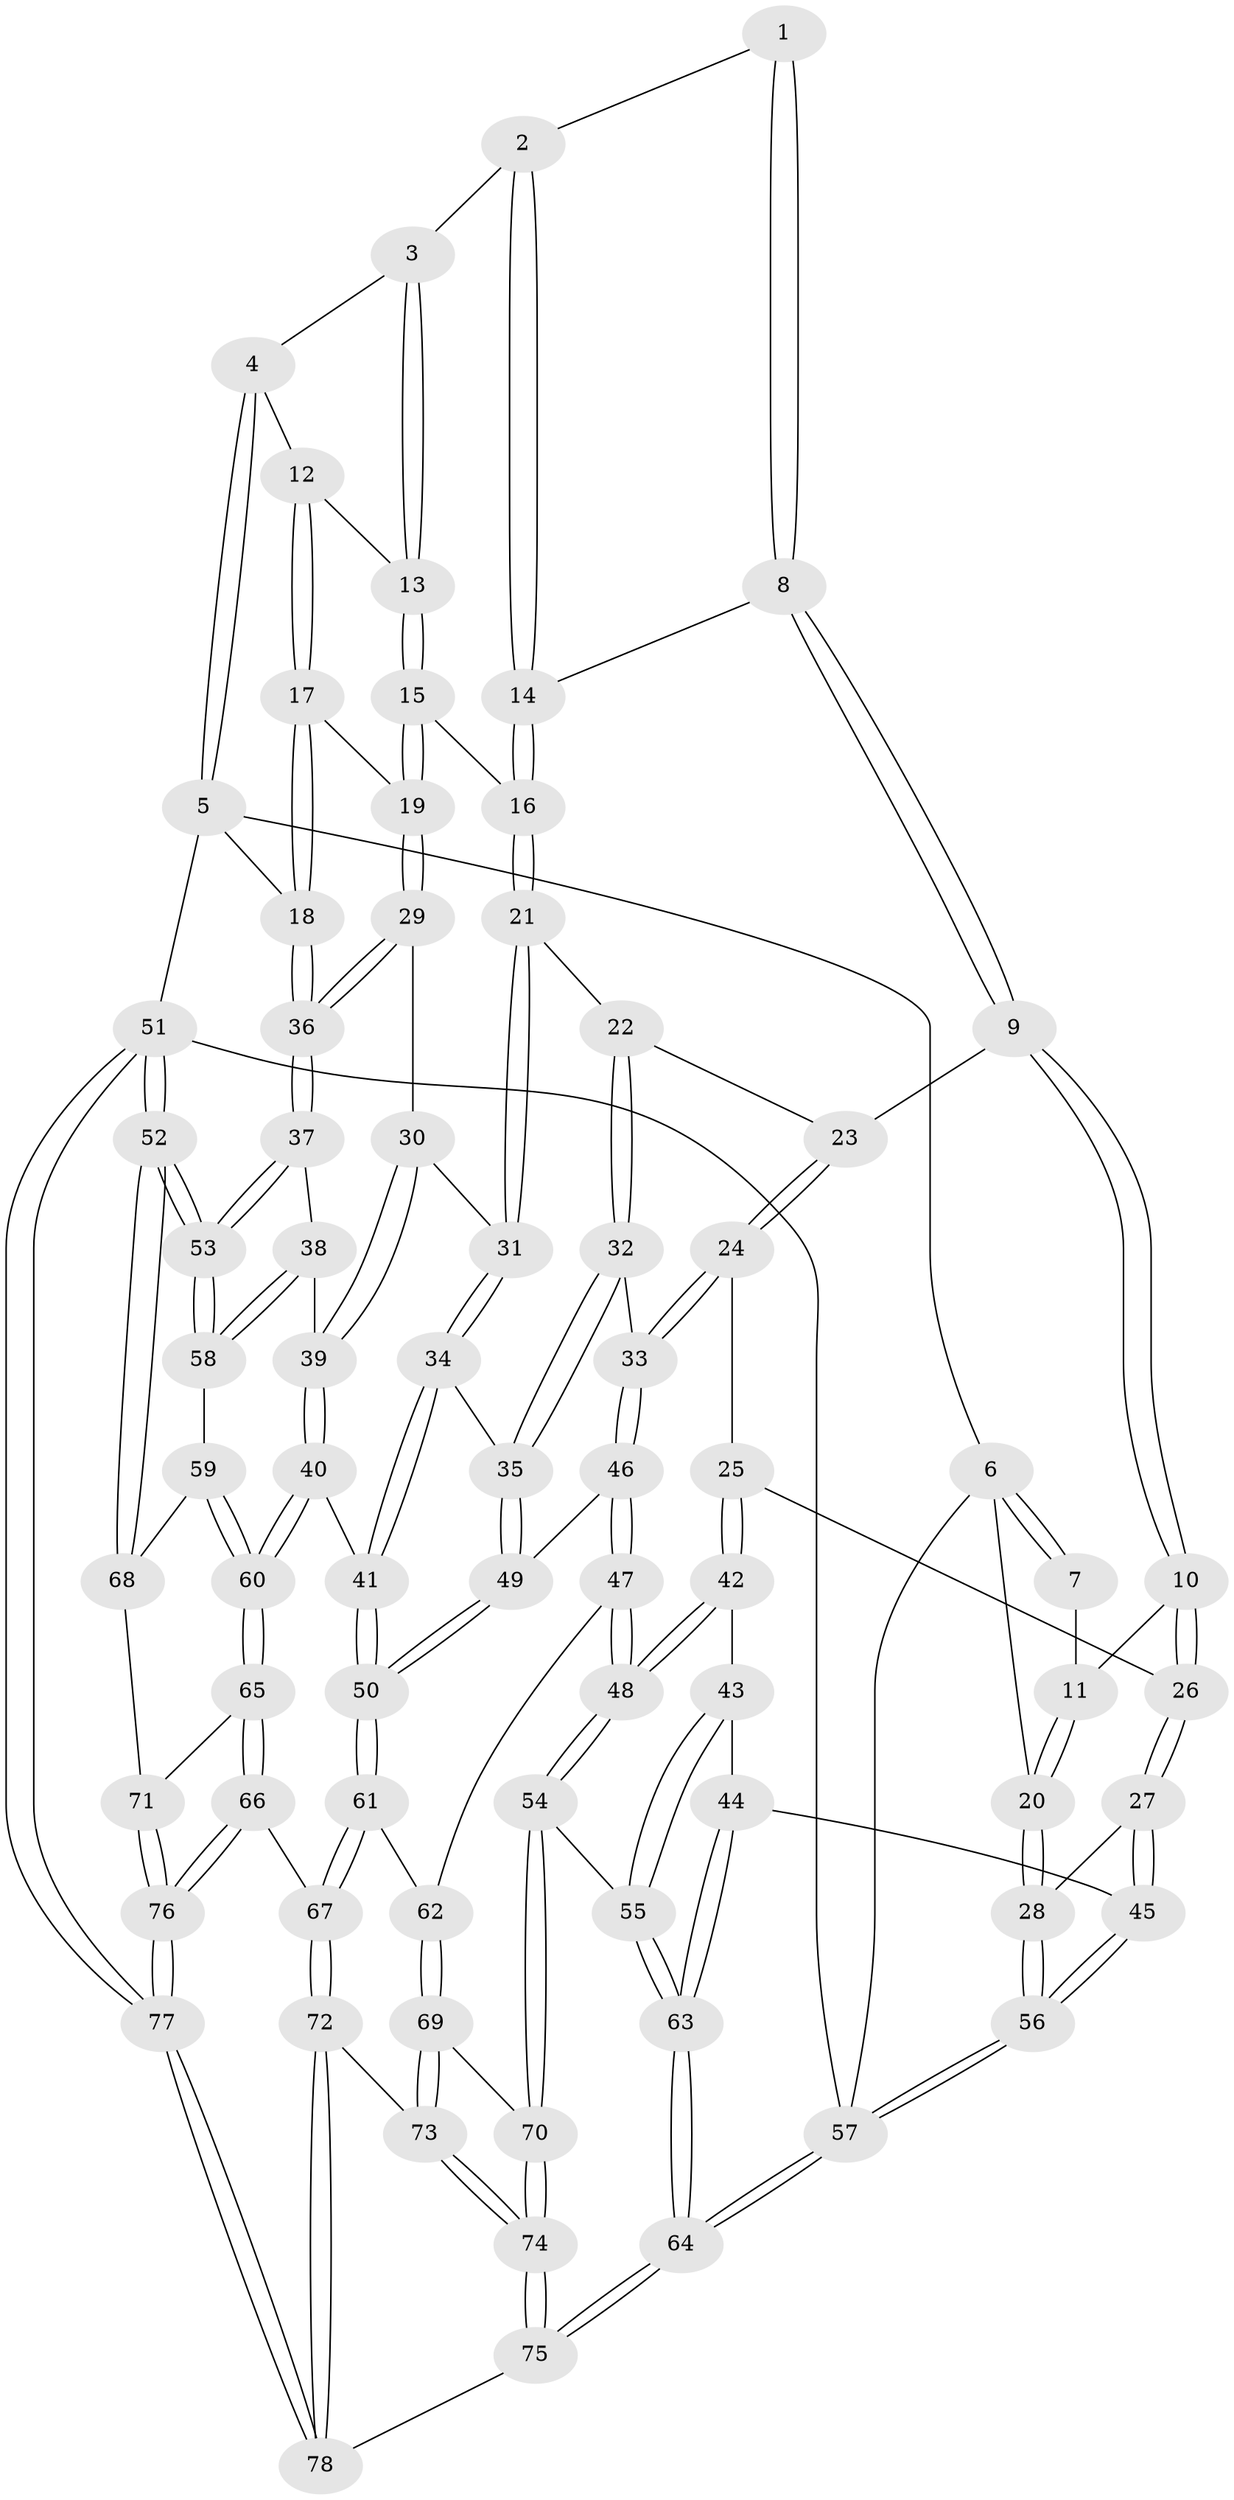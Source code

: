// Generated by graph-tools (version 1.1) at 2025/01/03/09/25 05:01:28]
// undirected, 78 vertices, 192 edges
graph export_dot {
graph [start="1"]
  node [color=gray90,style=filled];
  1 [pos="+0.32292726590094895+0"];
  2 [pos="+0.49863685314619277+0"];
  3 [pos="+0.5001288585877746+0"];
  4 [pos="+0.6417289472414884+0"];
  5 [pos="+1+0"];
  6 [pos="+0+0"];
  7 [pos="+0.26204237163784766+0"];
  8 [pos="+0.26267982163687487+0.17647562080607984"];
  9 [pos="+0.2518377097198306+0.1901827882642732"];
  10 [pos="+0.2375299713977876+0.19535772001949048"];
  11 [pos="+0.19183794606964888+0.1649767246449271"];
  12 [pos="+0.7575950709558101+0.10919557598300303"];
  13 [pos="+0.6962146829524103+0.15634653297320908"];
  14 [pos="+0.49744847418860494+0.11541719208715959"];
  15 [pos="+0.6335492880819127+0.2089648967371575"];
  16 [pos="+0.526804959539807+0.2134688645031879"];
  17 [pos="+0.7935924037396886+0.12859881677547164"];
  18 [pos="+1+0"];
  19 [pos="+0.8087265599053584+0.3161228564129234"];
  20 [pos="+0+0"];
  21 [pos="+0.5195826751459228+0.23533775035438698"];
  22 [pos="+0.4790840509861654+0.27887253861400274"];
  23 [pos="+0.2877017454872463+0.21812794284342385"];
  24 [pos="+0.3586996288605312+0.4030974525619373"];
  25 [pos="+0.3133386203180446+0.4150100444324206"];
  26 [pos="+0.16256507781124807+0.3559116032650694"];
  27 [pos="+0.022284845314519033+0.39545889548688035"];
  28 [pos="+0+0.35387755839922735"];
  29 [pos="+0.8261751521087736+0.34463419522111594"];
  30 [pos="+0.8251361353593982+0.3461298861212374"];
  31 [pos="+0.6753006435661807+0.4173734754572773"];
  32 [pos="+0.42748467915323546+0.37520509441308686"];
  33 [pos="+0.3979511530378876+0.40032858884838474"];
  34 [pos="+0.6692046584624728+0.4295598020729881"];
  35 [pos="+0.5904114280437777+0.46788879433720443"];
  36 [pos="+1+0.2677965848859113"];
  37 [pos="+1+0.3473393863793909"];
  38 [pos="+0.9249452105167659+0.5371647496143951"];
  39 [pos="+0.8457349127984555+0.5590245650629467"];
  40 [pos="+0.8168014823555957+0.6138761389684976"];
  41 [pos="+0.727180308907051+0.6111059955479429"];
  42 [pos="+0.2986973436803738+0.46046506863098635"];
  43 [pos="+0.2742642901319554+0.5065413586559429"];
  44 [pos="+0.15315193901355095+0.5846624860511749"];
  45 [pos="+0.13145393128575691+0.5657427619766354"];
  46 [pos="+0.45723904345585314+0.579949393194368"];
  47 [pos="+0.4316410575664518+0.6254121906857707"];
  48 [pos="+0.3953545946192768+0.6617242720920931"];
  49 [pos="+0.5512164187460568+0.5607144656309495"];
  50 [pos="+0.6676799596706239+0.6469471016953124"];
  51 [pos="+1+1"];
  52 [pos="+1+0.7263726100259456"];
  53 [pos="+1+0.6397293542468332"];
  54 [pos="+0.3898529539724757+0.6688078417737875"];
  55 [pos="+0.33420776716522194+0.6803650879466219"];
  56 [pos="+0+0.8779936753095485"];
  57 [pos="+0+1"];
  58 [pos="+1+0.6516477696370345"];
  59 [pos="+0.9424367046854063+0.6718074416071329"];
  60 [pos="+0.8609404468390217+0.6766104134863757"];
  61 [pos="+0.6499960229557687+0.68905484827575"];
  62 [pos="+0.6002576856809779+0.7066033366200708"];
  63 [pos="+0.21730585649336404+0.7378810646700895"];
  64 [pos="+0+1"];
  65 [pos="+0.8545558718446693+0.750744088294725"];
  66 [pos="+0.7427899487610877+0.8494643846364754"];
  67 [pos="+0.7089730983033801+0.8558278948868359"];
  68 [pos="+0.9802329057149126+0.7641305660028448"];
  69 [pos="+0.5093876712244819+0.7911614369007273"];
  70 [pos="+0.4181614833728571+0.709708778868417"];
  71 [pos="+0.9217384086505233+0.8133817721313443"];
  72 [pos="+0.6669205552033481+0.9045862081574849"];
  73 [pos="+0.5177768970365343+0.8477804151610632"];
  74 [pos="+0.3693847032806732+0.9722475648716483"];
  75 [pos="+0.17169123006871595+1"];
  76 [pos="+1+1"];
  77 [pos="+1+1"];
  78 [pos="+0.6575636866021002+1"];
  1 -- 2;
  1 -- 8;
  1 -- 8;
  2 -- 3;
  2 -- 14;
  2 -- 14;
  3 -- 4;
  3 -- 13;
  3 -- 13;
  4 -- 5;
  4 -- 5;
  4 -- 12;
  5 -- 6;
  5 -- 18;
  5 -- 51;
  6 -- 7;
  6 -- 7;
  6 -- 20;
  6 -- 57;
  7 -- 11;
  8 -- 9;
  8 -- 9;
  8 -- 14;
  9 -- 10;
  9 -- 10;
  9 -- 23;
  10 -- 11;
  10 -- 26;
  10 -- 26;
  11 -- 20;
  11 -- 20;
  12 -- 13;
  12 -- 17;
  12 -- 17;
  13 -- 15;
  13 -- 15;
  14 -- 16;
  14 -- 16;
  15 -- 16;
  15 -- 19;
  15 -- 19;
  16 -- 21;
  16 -- 21;
  17 -- 18;
  17 -- 18;
  17 -- 19;
  18 -- 36;
  18 -- 36;
  19 -- 29;
  19 -- 29;
  20 -- 28;
  20 -- 28;
  21 -- 22;
  21 -- 31;
  21 -- 31;
  22 -- 23;
  22 -- 32;
  22 -- 32;
  23 -- 24;
  23 -- 24;
  24 -- 25;
  24 -- 33;
  24 -- 33;
  25 -- 26;
  25 -- 42;
  25 -- 42;
  26 -- 27;
  26 -- 27;
  27 -- 28;
  27 -- 45;
  27 -- 45;
  28 -- 56;
  28 -- 56;
  29 -- 30;
  29 -- 36;
  29 -- 36;
  30 -- 31;
  30 -- 39;
  30 -- 39;
  31 -- 34;
  31 -- 34;
  32 -- 33;
  32 -- 35;
  32 -- 35;
  33 -- 46;
  33 -- 46;
  34 -- 35;
  34 -- 41;
  34 -- 41;
  35 -- 49;
  35 -- 49;
  36 -- 37;
  36 -- 37;
  37 -- 38;
  37 -- 53;
  37 -- 53;
  38 -- 39;
  38 -- 58;
  38 -- 58;
  39 -- 40;
  39 -- 40;
  40 -- 41;
  40 -- 60;
  40 -- 60;
  41 -- 50;
  41 -- 50;
  42 -- 43;
  42 -- 48;
  42 -- 48;
  43 -- 44;
  43 -- 55;
  43 -- 55;
  44 -- 45;
  44 -- 63;
  44 -- 63;
  45 -- 56;
  45 -- 56;
  46 -- 47;
  46 -- 47;
  46 -- 49;
  47 -- 48;
  47 -- 48;
  47 -- 62;
  48 -- 54;
  48 -- 54;
  49 -- 50;
  49 -- 50;
  50 -- 61;
  50 -- 61;
  51 -- 52;
  51 -- 52;
  51 -- 77;
  51 -- 77;
  51 -- 57;
  52 -- 53;
  52 -- 53;
  52 -- 68;
  52 -- 68;
  53 -- 58;
  53 -- 58;
  54 -- 55;
  54 -- 70;
  54 -- 70;
  55 -- 63;
  55 -- 63;
  56 -- 57;
  56 -- 57;
  57 -- 64;
  57 -- 64;
  58 -- 59;
  59 -- 60;
  59 -- 60;
  59 -- 68;
  60 -- 65;
  60 -- 65;
  61 -- 62;
  61 -- 67;
  61 -- 67;
  62 -- 69;
  62 -- 69;
  63 -- 64;
  63 -- 64;
  64 -- 75;
  64 -- 75;
  65 -- 66;
  65 -- 66;
  65 -- 71;
  66 -- 67;
  66 -- 76;
  66 -- 76;
  67 -- 72;
  67 -- 72;
  68 -- 71;
  69 -- 70;
  69 -- 73;
  69 -- 73;
  70 -- 74;
  70 -- 74;
  71 -- 76;
  71 -- 76;
  72 -- 73;
  72 -- 78;
  72 -- 78;
  73 -- 74;
  73 -- 74;
  74 -- 75;
  74 -- 75;
  75 -- 78;
  76 -- 77;
  76 -- 77;
  77 -- 78;
  77 -- 78;
}
